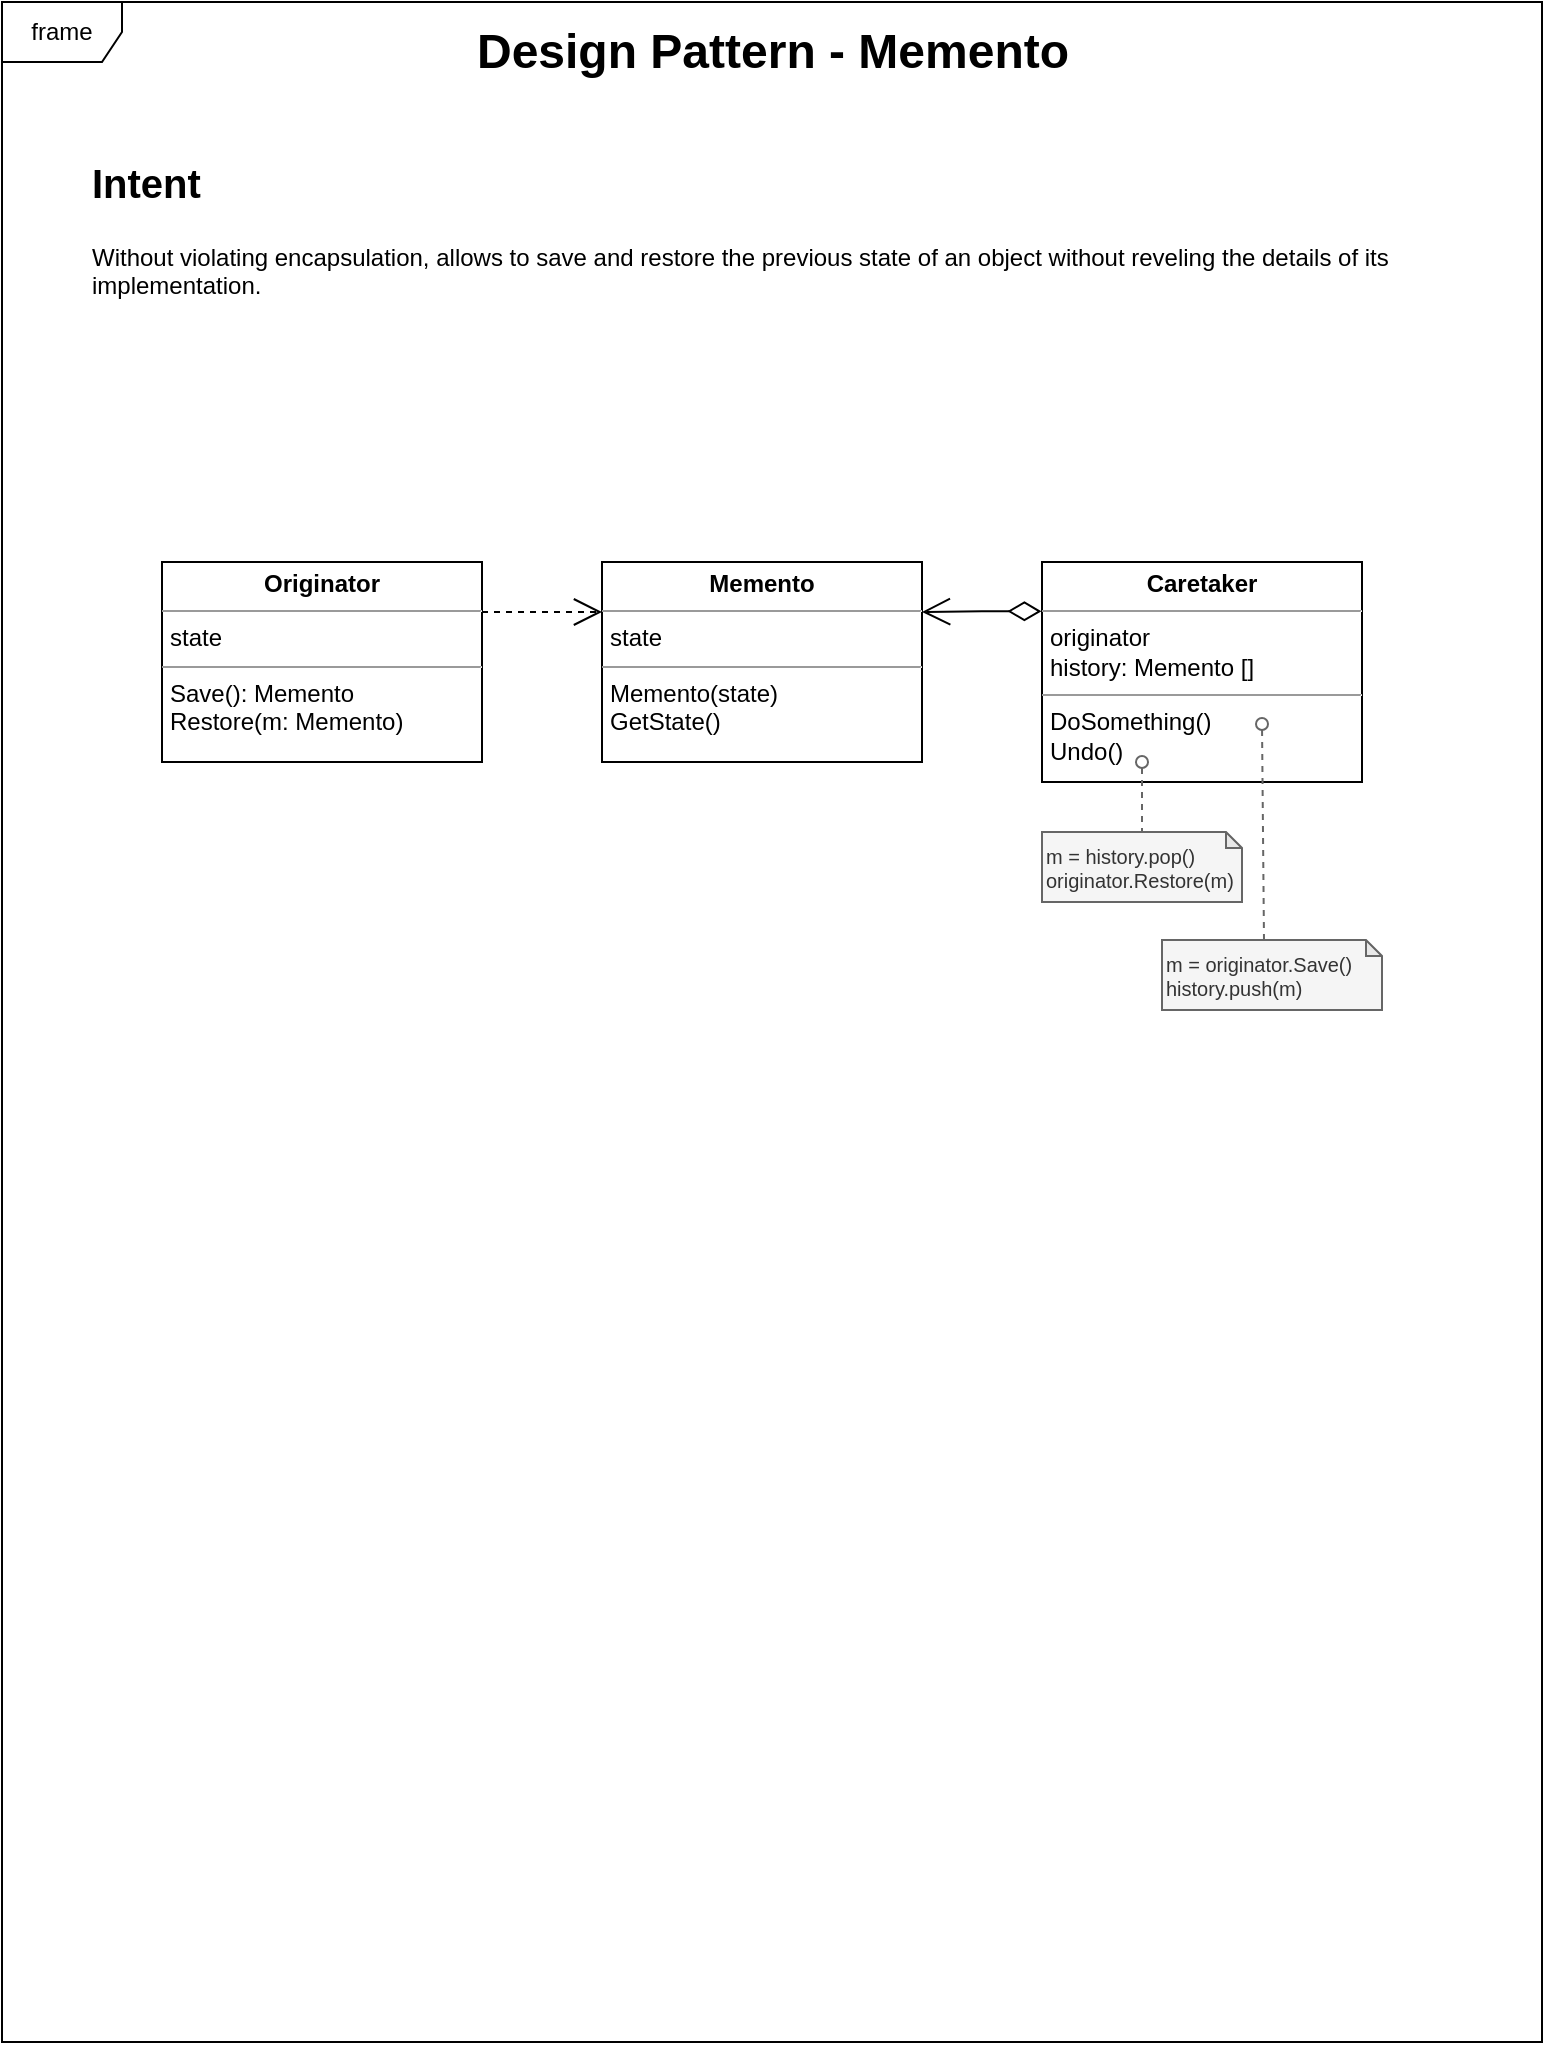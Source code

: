 <mxfile version="20.2.3" type="device"><diagram name="Page-1" id="c4acf3e9-155e-7222-9cf6-157b1a14988f"><mxGraphModel dx="1671" dy="1014" grid="1" gridSize="10" guides="1" tooltips="1" connect="1" arrows="1" fold="1" page="1" pageScale="1" pageWidth="850" pageHeight="1100" background="none" math="0" shadow="0"><root><mxCell id="0"/><mxCell id="1" parent="0"/><mxCell id="0xDFrlX67boPDZhpgEdz-10" value="frame" style="shape=umlFrame;whiteSpace=wrap;html=1;" vertex="1" parent="1"><mxGeometry x="40" y="40" width="770" height="1020" as="geometry"/></mxCell><mxCell id="SNXLgNl5wJkpsjLgbIaf-1" value="&lt;b style=&quot;&quot;&gt;&lt;font style=&quot;font-size: 24px;&quot;&gt;Design Pattern - Memento&lt;/font&gt;&lt;/b&gt;" style="text;html=1;align=center;verticalAlign=middle;resizable=0;points=[];autosize=1;strokeColor=none;fillColor=none;fontSize=16;" parent="1" vertex="1"><mxGeometry x="265" y="45" width="320" height="40" as="geometry"/></mxCell><mxCell id="KmE9x78havIfTtKwWrY--2" value="&lt;h1&gt;&lt;font style=&quot;font-size: 20px;&quot;&gt;Intent&lt;/font&gt;&lt;/h1&gt;&lt;p&gt;Without violating encapsulation, allows to save and restore the previous state of an object without reveling the details of its implementation.&lt;/p&gt;" style="text;html=1;strokeColor=none;fillColor=none;spacing=5;spacingTop=-20;whiteSpace=wrap;overflow=hidden;rounded=0;" parent="1" vertex="1"><mxGeometry x="80" y="110" width="690" height="80" as="geometry"/></mxCell><mxCell id="0xDFrlX67boPDZhpgEdz-1" value="&lt;p style=&quot;margin:0px;margin-top:4px;text-align:center;&quot;&gt;&lt;b&gt;Originator&lt;/b&gt;&lt;/p&gt;&lt;hr size=&quot;1&quot;&gt;&lt;p style=&quot;margin:0px;margin-left:4px;&quot;&gt;state&lt;/p&gt;&lt;hr size=&quot;1&quot;&gt;&lt;p style=&quot;margin:0px;margin-left:4px;&quot;&gt;Save(): Memento&lt;/p&gt;&lt;p style=&quot;margin:0px;margin-left:4px;&quot;&gt;Restore(m: Memento)&lt;/p&gt;" style="verticalAlign=top;align=left;overflow=fill;fontSize=12;fontFamily=Helvetica;html=1;" vertex="1" parent="1"><mxGeometry x="120" y="320" width="160" height="100" as="geometry"/></mxCell><mxCell id="0xDFrlX67boPDZhpgEdz-3" value="&lt;p style=&quot;margin:0px;margin-top:4px;text-align:center;&quot;&gt;&lt;b&gt;Memento&lt;/b&gt;&lt;/p&gt;&lt;hr size=&quot;1&quot;&gt;&lt;p style=&quot;margin:0px;margin-left:4px;&quot;&gt;state&lt;/p&gt;&lt;hr size=&quot;1&quot;&gt;&lt;p style=&quot;margin:0px;margin-left:4px;&quot;&gt;Memento(state)&lt;/p&gt;&lt;p style=&quot;margin:0px;margin-left:4px;&quot;&gt;GetState()&lt;/p&gt;" style="verticalAlign=top;align=left;overflow=fill;fontSize=12;fontFamily=Helvetica;html=1;" vertex="1" parent="1"><mxGeometry x="340" y="320" width="160" height="100" as="geometry"/></mxCell><mxCell id="0xDFrlX67boPDZhpgEdz-4" value="&lt;p style=&quot;margin:0px;margin-top:4px;text-align:center;&quot;&gt;&lt;b&gt;Caretaker&lt;/b&gt;&lt;/p&gt;&lt;hr size=&quot;1&quot;&gt;&lt;p style=&quot;margin:0px;margin-left:4px;&quot;&gt;originator&lt;/p&gt;&lt;p style=&quot;margin:0px;margin-left:4px;&quot;&gt;history: Memento []&lt;/p&gt;&lt;hr size=&quot;1&quot;&gt;&lt;p style=&quot;margin:0px;margin-left:4px;&quot;&gt;DoSomething()&lt;/p&gt;&lt;p style=&quot;margin:0px;margin-left:4px;&quot;&gt;Undo()&lt;/p&gt;" style="verticalAlign=top;align=left;overflow=fill;fontSize=12;fontFamily=Helvetica;html=1;" vertex="1" parent="1"><mxGeometry x="560" y="320" width="160" height="110" as="geometry"/></mxCell><mxCell id="0xDFrlX67boPDZhpgEdz-6" value="" style="endArrow=open;endSize=12;dashed=1;html=1;rounded=0;exitX=1;exitY=0.25;exitDx=0;exitDy=0;entryX=0;entryY=0.25;entryDx=0;entryDy=0;" edge="1" parent="1" source="0xDFrlX67boPDZhpgEdz-1" target="0xDFrlX67boPDZhpgEdz-3"><mxGeometry width="160" relative="1" as="geometry"><mxPoint x="290" y="360" as="sourcePoint"/><mxPoint x="450" y="360" as="targetPoint"/></mxGeometry></mxCell><mxCell id="0xDFrlX67boPDZhpgEdz-7" value="" style="endArrow=open;html=1;endSize=12;startArrow=diamondThin;startSize=14;startFill=0;edgeStyle=orthogonalEdgeStyle;align=left;verticalAlign=bottom;rounded=0;exitX=-0.002;exitY=0.224;exitDx=0;exitDy=0;entryX=1;entryY=0.25;entryDx=0;entryDy=0;exitPerimeter=0;" edge="1" parent="1" source="0xDFrlX67boPDZhpgEdz-4" target="0xDFrlX67boPDZhpgEdz-3"><mxGeometry x="-1" y="3" relative="1" as="geometry"><mxPoint x="290" y="370" as="sourcePoint"/><mxPoint x="450" y="370" as="targetPoint"/></mxGeometry></mxCell><mxCell id="0xDFrlX67boPDZhpgEdz-8" style="rounded=0;orthogonalLoop=1;jettySize=auto;html=1;fontSize=10;endArrow=none;endFill=0;dashed=1;fillColor=#f5f5f5;strokeColor=#666666;sketch=0;shadow=0;startArrow=oval;startFill=0;entryX=0;entryY=0;entryDx=51;entryDy=0;entryPerimeter=0;" edge="1" parent="1" target="0xDFrlX67boPDZhpgEdz-9"><mxGeometry relative="1" as="geometry"><mxPoint x="670" y="401" as="sourcePoint"/><mxPoint x="670" y="499" as="targetPoint"/></mxGeometry></mxCell><mxCell id="nxDBWPMHmyQlofocXc1m-20" style="rounded=0;orthogonalLoop=1;jettySize=auto;html=1;fontSize=10;endArrow=none;endFill=0;dashed=1;fillColor=#f5f5f5;strokeColor=#666666;sketch=0;shadow=0;startArrow=oval;startFill=0;entryX=0.5;entryY=0;entryDx=0;entryDy=0;entryPerimeter=0;" parent="1" target="nxDBWPMHmyQlofocXc1m-13" edge="1"><mxGeometry relative="1" as="geometry"><mxPoint x="610" y="420" as="sourcePoint"/><mxPoint x="470" y="525" as="targetPoint"/></mxGeometry></mxCell><mxCell id="nxDBWPMHmyQlofocXc1m-13" value="m = history.pop()&lt;br&gt;originator.Restore(m)" style="shape=note;whiteSpace=wrap;html=1;backgroundOutline=1;darkOpacity=0.05;size=8;fontSize=10;fillColor=#f5f5f5;fontColor=#333333;strokeColor=#666666;align=left;" parent="1" vertex="1"><mxGeometry x="560" y="455" width="100" height="35" as="geometry"/></mxCell><mxCell id="0xDFrlX67boPDZhpgEdz-9" value="m = originator.Save()&lt;br&gt;history.push(m)" style="shape=note;whiteSpace=wrap;html=1;backgroundOutline=1;darkOpacity=0.05;size=8;fontSize=10;fillColor=#f5f5f5;fontColor=#333333;strokeColor=#666666;align=left;" vertex="1" parent="1"><mxGeometry x="620" y="509" width="110" height="35" as="geometry"/></mxCell></root></mxGraphModel></diagram></mxfile>